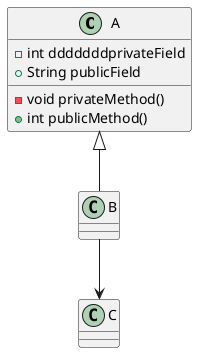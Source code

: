 @startuml
class A {
    -int dddddddprivateField
    +String publicField
    -void privateMethod()
    +int publicMethod()
}

class B {
}

class C {
}

A <|-- B
B --> C
@enduml
